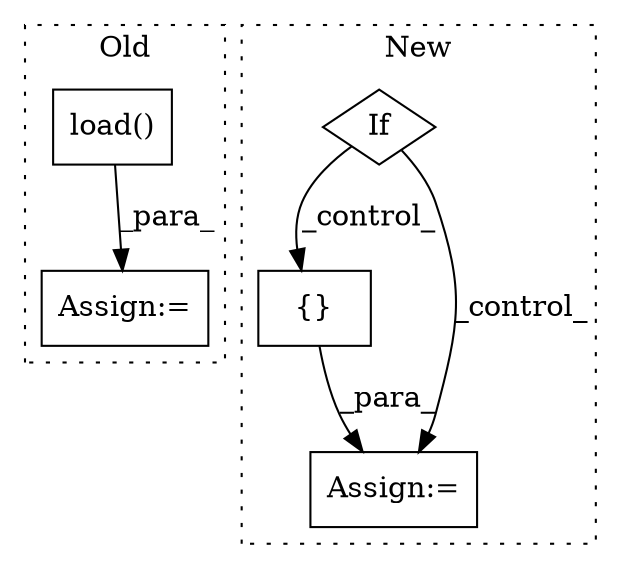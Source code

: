 digraph G {
subgraph cluster0 {
1 [label="load()" a="75" s="2275,2302" l="11,1" shape="box"];
4 [label="Assign:=" a="68" s="2272" l="3" shape="box"];
label = "Old";
style="dotted";
}
subgraph cluster1 {
2 [label="{}" a="59" s="3412,3446" l="1,0" shape="box"];
3 [label="Assign:=" a="68" s="3409" l="3" shape="box"];
5 [label="If" a="96" s="3352" l="3" shape="diamond"];
label = "New";
style="dotted";
}
1 -> 4 [label="_para_"];
2 -> 3 [label="_para_"];
5 -> 2 [label="_control_"];
5 -> 3 [label="_control_"];
}